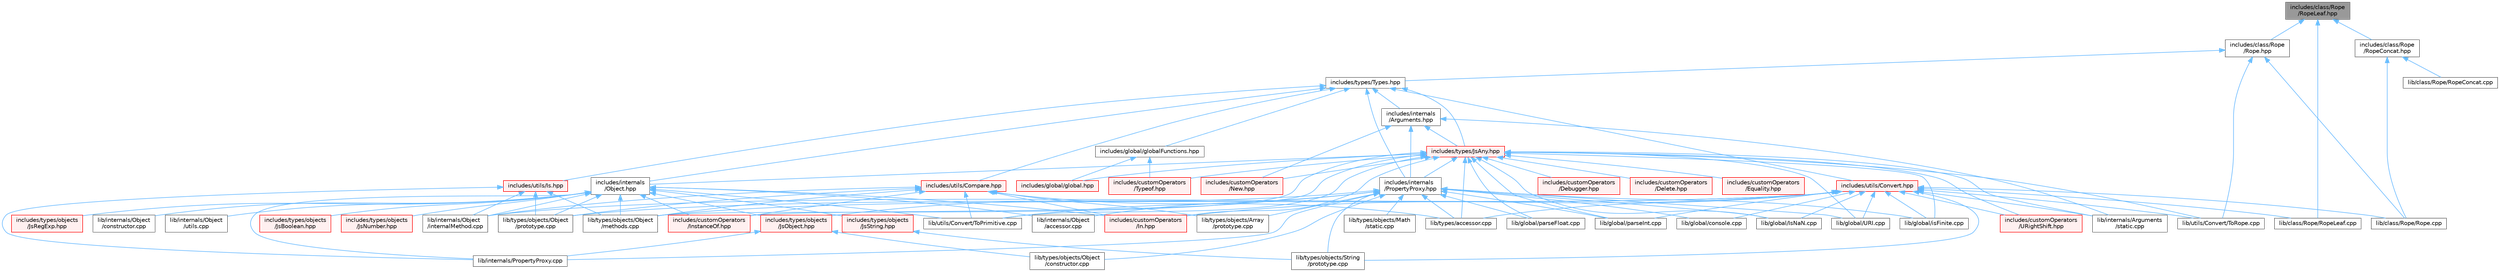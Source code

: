 digraph "includes/class/Rope/RopeLeaf.hpp"
{
 // LATEX_PDF_SIZE
  bgcolor="transparent";
  edge [fontname=Helvetica,fontsize=10,labelfontname=Helvetica,labelfontsize=10];
  node [fontname=Helvetica,fontsize=10,shape=box,height=0.2,width=0.4];
  Node1 [id="Node000001",label="includes/class/Rope\l/RopeLeaf.hpp",height=0.2,width=0.4,color="gray40", fillcolor="grey60", style="filled", fontcolor="black",tooltip=" "];
  Node1 -> Node2 [id="edge1_Node000001_Node000002",dir="back",color="steelblue1",style="solid",tooltip=" "];
  Node2 [id="Node000002",label="includes/class/Rope\l/Rope.hpp",height=0.2,width=0.4,color="grey40", fillcolor="white", style="filled",URL="$Rope_8hpp.html",tooltip=" "];
  Node2 -> Node3 [id="edge2_Node000002_Node000003",dir="back",color="steelblue1",style="solid",tooltip=" "];
  Node3 [id="Node000003",label="includes/types/Types.hpp",height=0.2,width=0.4,color="grey40", fillcolor="white", style="filled",URL="$Types_8hpp.html",tooltip=" "];
  Node3 -> Node4 [id="edge3_Node000003_Node000004",dir="back",color="steelblue1",style="solid",tooltip=" "];
  Node4 [id="Node000004",label="includes/global/globalFunctions.hpp",height=0.2,width=0.4,color="grey40", fillcolor="white", style="filled",URL="$globalFunctions_8hpp.html",tooltip=" "];
  Node4 -> Node5 [id="edge4_Node000004_Node000005",dir="back",color="steelblue1",style="solid",tooltip=" "];
  Node5 [id="Node000005",label="includes/customOperators\l/Typeof.hpp",height=0.2,width=0.4,color="red", fillcolor="#FFF0F0", style="filled",URL="$Typeof_8hpp.html",tooltip=" "];
  Node4 -> Node7 [id="edge5_Node000004_Node000007",dir="back",color="steelblue1",style="solid",tooltip=" "];
  Node7 [id="Node000007",label="includes/global/global.hpp",height=0.2,width=0.4,color="red", fillcolor="#FFF0F0", style="filled",URL="$global_8hpp.html",tooltip=" "];
  Node3 -> Node10 [id="edge6_Node000003_Node000010",dir="back",color="steelblue1",style="solid",tooltip=" "];
  Node10 [id="Node000010",label="includes/internals\l/Arguments.hpp",height=0.2,width=0.4,color="grey40", fillcolor="white", style="filled",URL="$Arguments_8hpp.html",tooltip=" "];
  Node10 -> Node11 [id="edge7_Node000010_Node000011",dir="back",color="steelblue1",style="solid",tooltip=" "];
  Node11 [id="Node000011",label="includes/customOperators\l/New.hpp",height=0.2,width=0.4,color="red", fillcolor="#FFF0F0", style="filled",URL="$New_8hpp.html",tooltip=" "];
  Node10 -> Node12 [id="edge8_Node000010_Node000012",dir="back",color="steelblue1",style="solid",tooltip=" "];
  Node12 [id="Node000012",label="includes/internals\l/PropertyProxy.hpp",height=0.2,width=0.4,color="grey40", fillcolor="white", style="filled",URL="$PropertyProxy_8hpp.html",tooltip=" "];
  Node12 -> Node13 [id="edge9_Node000012_Node000013",dir="back",color="steelblue1",style="solid",tooltip=" "];
  Node13 [id="Node000013",label="includes/types/objects\l/JsObject.hpp",height=0.2,width=0.4,color="red", fillcolor="#FFF0F0", style="filled",URL="$JsObject_8hpp.html",tooltip=" "];
  Node13 -> Node42 [id="edge10_Node000013_Node000042",dir="back",color="steelblue1",style="solid",tooltip=" "];
  Node42 [id="Node000042",label="lib/internals/PropertyProxy.cpp",height=0.2,width=0.4,color="grey40", fillcolor="white", style="filled",URL="$PropertyProxy_8cpp.html",tooltip=" "];
  Node13 -> Node29 [id="edge11_Node000013_Node000029",dir="back",color="steelblue1",style="solid",tooltip=" "];
  Node29 [id="Node000029",label="lib/types/objects/Object\l/constructor.cpp",height=0.2,width=0.4,color="grey40", fillcolor="white", style="filled",URL="$types_2objects_2Object_2constructor_8cpp.html",tooltip=" "];
  Node12 -> Node50 [id="edge12_Node000012_Node000050",dir="back",color="steelblue1",style="solid",tooltip=" "];
  Node50 [id="Node000050",label="lib/global/IsNaN.cpp",height=0.2,width=0.4,color="grey40", fillcolor="white", style="filled",URL="$IsNaN_8cpp.html",tooltip=" "];
  Node12 -> Node51 [id="edge13_Node000012_Node000051",dir="back",color="steelblue1",style="solid",tooltip=" "];
  Node51 [id="Node000051",label="lib/global/URI.cpp",height=0.2,width=0.4,color="grey40", fillcolor="white", style="filled",URL="$URI_8cpp.html",tooltip=" "];
  Node12 -> Node52 [id="edge14_Node000012_Node000052",dir="back",color="steelblue1",style="solid",tooltip=" "];
  Node52 [id="Node000052",label="lib/global/console.cpp",height=0.2,width=0.4,color="grey40", fillcolor="white", style="filled",URL="$console_8cpp.html",tooltip=" "];
  Node12 -> Node53 [id="edge15_Node000012_Node000053",dir="back",color="steelblue1",style="solid",tooltip=" "];
  Node53 [id="Node000053",label="lib/global/isFinite.cpp",height=0.2,width=0.4,color="grey40", fillcolor="white", style="filled",URL="$isFinite_8cpp.html",tooltip=" "];
  Node12 -> Node54 [id="edge16_Node000012_Node000054",dir="back",color="steelblue1",style="solid",tooltip=" "];
  Node54 [id="Node000054",label="lib/global/parseFloat.cpp",height=0.2,width=0.4,color="grey40", fillcolor="white", style="filled",URL="$parseFloat_8cpp.html",tooltip=" "];
  Node12 -> Node55 [id="edge17_Node000012_Node000055",dir="back",color="steelblue1",style="solid",tooltip=" "];
  Node55 [id="Node000055",label="lib/global/parseInt.cpp",height=0.2,width=0.4,color="grey40", fillcolor="white", style="filled",URL="$parseInt_8cpp.html",tooltip=" "];
  Node12 -> Node56 [id="edge18_Node000012_Node000056",dir="back",color="steelblue1",style="solid",tooltip=" "];
  Node56 [id="Node000056",label="lib/internals/Object\l/accessor.cpp",height=0.2,width=0.4,color="grey40", fillcolor="white", style="filled",URL="$internals_2Object_2accessor_8cpp.html",tooltip=" "];
  Node12 -> Node42 [id="edge19_Node000012_Node000042",dir="back",color="steelblue1",style="solid",tooltip=" "];
  Node12 -> Node21 [id="edge20_Node000012_Node000021",dir="back",color="steelblue1",style="solid",tooltip=" "];
  Node21 [id="Node000021",label="lib/types/accessor.cpp",height=0.2,width=0.4,color="grey40", fillcolor="white", style="filled",URL="$types_2accessor_8cpp.html",tooltip=" "];
  Node12 -> Node40 [id="edge21_Node000012_Node000040",dir="back",color="steelblue1",style="solid",tooltip=" "];
  Node40 [id="Node000040",label="lib/types/objects/Array\l/prototype.cpp",height=0.2,width=0.4,color="grey40", fillcolor="white", style="filled",URL="$Array_2prototype_8cpp.html",tooltip=" "];
  Node12 -> Node57 [id="edge22_Node000012_Node000057",dir="back",color="steelblue1",style="solid",tooltip=" "];
  Node57 [id="Node000057",label="lib/types/objects/Math\l/static.cpp",height=0.2,width=0.4,color="grey40", fillcolor="white", style="filled",URL="$types_2objects_2Math_2static_8cpp.html",tooltip=" "];
  Node12 -> Node29 [id="edge23_Node000012_Node000029",dir="back",color="steelblue1",style="solid",tooltip=" "];
  Node12 -> Node58 [id="edge24_Node000012_Node000058",dir="back",color="steelblue1",style="solid",tooltip=" "];
  Node58 [id="Node000058",label="lib/types/objects/String\l/prototype.cpp",height=0.2,width=0.4,color="grey40", fillcolor="white", style="filled",URL="$String_2prototype_8cpp.html",tooltip=" "];
  Node12 -> Node59 [id="edge25_Node000012_Node000059",dir="back",color="steelblue1",style="solid",tooltip=" "];
  Node59 [id="Node000059",label="lib/utils/Convert/ToPrimitive.cpp",height=0.2,width=0.4,color="grey40", fillcolor="white", style="filled",URL="$ToPrimitive_8cpp.html",tooltip=" "];
  Node10 -> Node60 [id="edge26_Node000010_Node000060",dir="back",color="steelblue1",style="solid",tooltip=" "];
  Node60 [id="Node000060",label="includes/types/JsAny.hpp",height=0.2,width=0.4,color="red", fillcolor="#FFF0F0", style="filled",URL="$JsAny_8hpp.html",tooltip=" "];
  Node60 -> Node61 [id="edge27_Node000060_Node000061",dir="back",color="steelblue1",style="solid",tooltip=" "];
  Node61 [id="Node000061",label="includes/customOperators\l/Debugger.hpp",height=0.2,width=0.4,color="red", fillcolor="#FFF0F0", style="filled",URL="$Debugger_8hpp.html",tooltip=" "];
  Node60 -> Node62 [id="edge28_Node000060_Node000062",dir="back",color="steelblue1",style="solid",tooltip=" "];
  Node62 [id="Node000062",label="includes/customOperators\l/Delete.hpp",height=0.2,width=0.4,color="red", fillcolor="#FFF0F0", style="filled",URL="$Delete_8hpp.html",tooltip=" "];
  Node60 -> Node63 [id="edge29_Node000060_Node000063",dir="back",color="steelblue1",style="solid",tooltip=" "];
  Node63 [id="Node000063",label="includes/customOperators\l/Equality.hpp",height=0.2,width=0.4,color="red", fillcolor="#FFF0F0", style="filled",URL="$Equality_8hpp.html",tooltip=" "];
  Node60 -> Node64 [id="edge30_Node000060_Node000064",dir="back",color="steelblue1",style="solid",tooltip=" "];
  Node64 [id="Node000064",label="includes/customOperators\l/In.hpp",height=0.2,width=0.4,color="red", fillcolor="#FFF0F0", style="filled",URL="$In_8hpp.html",tooltip=" "];
  Node60 -> Node65 [id="edge31_Node000060_Node000065",dir="back",color="steelblue1",style="solid",tooltip=" "];
  Node65 [id="Node000065",label="includes/customOperators\l/InstanceOf.hpp",height=0.2,width=0.4,color="red", fillcolor="#FFF0F0", style="filled",URL="$InstanceOf_8hpp.html",tooltip=" "];
  Node60 -> Node11 [id="edge32_Node000060_Node000011",dir="back",color="steelblue1",style="solid",tooltip=" "];
  Node60 -> Node5 [id="edge33_Node000060_Node000005",dir="back",color="steelblue1",style="solid",tooltip=" "];
  Node60 -> Node66 [id="edge34_Node000060_Node000066",dir="back",color="steelblue1",style="solid",tooltip=" "];
  Node66 [id="Node000066",label="includes/customOperators\l/URightShift.hpp",height=0.2,width=0.4,color="red", fillcolor="#FFF0F0", style="filled",URL="$URightShift_8hpp.html",tooltip=" "];
  Node60 -> Node7 [id="edge35_Node000060_Node000007",dir="back",color="steelblue1",style="solid",tooltip=" "];
  Node60 -> Node117 [id="edge36_Node000060_Node000117",dir="back",color="steelblue1",style="solid",tooltip=" "];
  Node117 [id="Node000117",label="includes/internals\l/Object.hpp",height=0.2,width=0.4,color="grey40", fillcolor="white", style="filled",URL="$Object_8hpp.html",tooltip=" "];
  Node117 -> Node64 [id="edge37_Node000117_Node000064",dir="back",color="steelblue1",style="solid",tooltip=" "];
  Node117 -> Node65 [id="edge38_Node000117_Node000065",dir="back",color="steelblue1",style="solid",tooltip=" "];
  Node117 -> Node118 [id="edge39_Node000117_Node000118",dir="back",color="steelblue1",style="solid",tooltip=" "];
  Node118 [id="Node000118",label="includes/types/objects\l/JsBoolean.hpp",height=0.2,width=0.4,color="red", fillcolor="#FFF0F0", style="filled",URL="$JsBoolean_8hpp.html",tooltip=" "];
  Node117 -> Node119 [id="edge40_Node000117_Node000119",dir="back",color="steelblue1",style="solid",tooltip=" "];
  Node119 [id="Node000119",label="includes/types/objects\l/JsNumber.hpp",height=0.2,width=0.4,color="red", fillcolor="#FFF0F0", style="filled",URL="$JsNumber_8hpp.html",tooltip=" "];
  Node117 -> Node13 [id="edge41_Node000117_Node000013",dir="back",color="steelblue1",style="solid",tooltip=" "];
  Node117 -> Node73 [id="edge42_Node000117_Node000073",dir="back",color="steelblue1",style="solid",tooltip=" "];
  Node73 [id="Node000073",label="includes/types/objects\l/JsRegExp.hpp",height=0.2,width=0.4,color="red", fillcolor="#FFF0F0", style="filled",URL="$JsRegExp_8hpp.html",tooltip=" "];
  Node117 -> Node74 [id="edge43_Node000117_Node000074",dir="back",color="steelblue1",style="solid",tooltip=" "];
  Node74 [id="Node000074",label="includes/types/objects\l/JsString.hpp",height=0.2,width=0.4,color="red", fillcolor="#FFF0F0", style="filled",URL="$JsString_8hpp.html",tooltip=" "];
  Node74 -> Node58 [id="edge44_Node000074_Node000058",dir="back",color="steelblue1",style="solid",tooltip=" "];
  Node117 -> Node56 [id="edge45_Node000117_Node000056",dir="back",color="steelblue1",style="solid",tooltip=" "];
  Node117 -> Node116 [id="edge46_Node000117_Node000116",dir="back",color="steelblue1",style="solid",tooltip=" "];
  Node116 [id="Node000116",label="lib/internals/Object\l/constructor.cpp",height=0.2,width=0.4,color="grey40", fillcolor="white", style="filled",URL="$internals_2Object_2constructor_8cpp.html",tooltip=" "];
  Node117 -> Node77 [id="edge47_Node000117_Node000077",dir="back",color="steelblue1",style="solid",tooltip=" "];
  Node77 [id="Node000077",label="lib/internals/Object\l/internalMethod.cpp",height=0.2,width=0.4,color="grey40", fillcolor="white", style="filled",URL="$internals_2Object_2internalMethod_8cpp.html",tooltip=" "];
  Node117 -> Node120 [id="edge48_Node000117_Node000120",dir="back",color="steelblue1",style="solid",tooltip=" "];
  Node120 [id="Node000120",label="lib/internals/Object\l/utils.cpp",height=0.2,width=0.4,color="grey40", fillcolor="white", style="filled",URL="$utils_8cpp.html",tooltip=" "];
  Node117 -> Node42 [id="edge49_Node000117_Node000042",dir="back",color="steelblue1",style="solid",tooltip=" "];
  Node117 -> Node30 [id="edge50_Node000117_Node000030",dir="back",color="steelblue1",style="solid",tooltip=" "];
  Node30 [id="Node000030",label="lib/types/objects/Object\l/methods.cpp",height=0.2,width=0.4,color="grey40", fillcolor="white", style="filled",URL="$Object_2methods_8cpp.html",tooltip=" "];
  Node117 -> Node31 [id="edge51_Node000117_Node000031",dir="back",color="steelblue1",style="solid",tooltip=" "];
  Node31 [id="Node000031",label="lib/types/objects/Object\l/prototype.cpp",height=0.2,width=0.4,color="grey40", fillcolor="white", style="filled",URL="$Object_2prototype_8cpp.html",tooltip=" "];
  Node117 -> Node59 [id="edge52_Node000117_Node000059",dir="back",color="steelblue1",style="solid",tooltip=" "];
  Node60 -> Node12 [id="edge53_Node000060_Node000012",dir="back",color="steelblue1",style="solid",tooltip=" "];
  Node60 -> Node50 [id="edge54_Node000060_Node000050",dir="back",color="steelblue1",style="solid",tooltip=" "];
  Node60 -> Node51 [id="edge55_Node000060_Node000051",dir="back",color="steelblue1",style="solid",tooltip=" "];
  Node60 -> Node53 [id="edge56_Node000060_Node000053",dir="back",color="steelblue1",style="solid",tooltip=" "];
  Node60 -> Node54 [id="edge57_Node000060_Node000054",dir="back",color="steelblue1",style="solid",tooltip=" "];
  Node60 -> Node55 [id="edge58_Node000060_Node000055",dir="back",color="steelblue1",style="solid",tooltip=" "];
  Node60 -> Node20 [id="edge59_Node000060_Node000020",dir="back",color="steelblue1",style="solid",tooltip=" "];
  Node20 [id="Node000020",label="lib/internals/Arguments\l/static.cpp",height=0.2,width=0.4,color="grey40", fillcolor="white", style="filled",URL="$internals_2Arguments_2static_8cpp.html",tooltip=" "];
  Node60 -> Node21 [id="edge60_Node000060_Node000021",dir="back",color="steelblue1",style="solid",tooltip=" "];
  Node60 -> Node30 [id="edge61_Node000060_Node000030",dir="back",color="steelblue1",style="solid",tooltip=" "];
  Node60 -> Node59 [id="edge62_Node000060_Node000059",dir="back",color="steelblue1",style="solid",tooltip=" "];
  Node60 -> Node111 [id="edge63_Node000060_Node000111",dir="back",color="steelblue1",style="solid",tooltip=" "];
  Node111 [id="Node000111",label="lib/utils/Convert/ToRope.cpp",height=0.2,width=0.4,color="grey40", fillcolor="white", style="filled",URL="$ToRope_8cpp.html",tooltip=" "];
  Node10 -> Node20 [id="edge64_Node000010_Node000020",dir="back",color="steelblue1",style="solid",tooltip=" "];
  Node3 -> Node117 [id="edge65_Node000003_Node000117",dir="back",color="steelblue1",style="solid",tooltip=" "];
  Node3 -> Node12 [id="edge66_Node000003_Node000012",dir="back",color="steelblue1",style="solid",tooltip=" "];
  Node3 -> Node60 [id="edge67_Node000003_Node000060",dir="back",color="steelblue1",style="solid",tooltip=" "];
  Node3 -> Node76 [id="edge68_Node000003_Node000076",dir="back",color="steelblue1",style="solid",tooltip=" "];
  Node76 [id="Node000076",label="includes/utils/Compare.hpp",height=0.2,width=0.4,color="red", fillcolor="#FFF0F0", style="filled",URL="$Compare_8hpp.html",tooltip=" "];
  Node76 -> Node64 [id="edge69_Node000076_Node000064",dir="back",color="steelblue1",style="solid",tooltip=" "];
  Node76 -> Node65 [id="edge70_Node000076_Node000065",dir="back",color="steelblue1",style="solid",tooltip=" "];
  Node76 -> Node77 [id="edge71_Node000076_Node000077",dir="back",color="steelblue1",style="solid",tooltip=" "];
  Node76 -> Node21 [id="edge72_Node000076_Node000021",dir="back",color="steelblue1",style="solid",tooltip=" "];
  Node76 -> Node40 [id="edge73_Node000076_Node000040",dir="back",color="steelblue1",style="solid",tooltip=" "];
  Node76 -> Node30 [id="edge74_Node000076_Node000030",dir="back",color="steelblue1",style="solid",tooltip=" "];
  Node76 -> Node31 [id="edge75_Node000076_Node000031",dir="back",color="steelblue1",style="solid",tooltip=" "];
  Node76 -> Node59 [id="edge76_Node000076_Node000059",dir="back",color="steelblue1",style="solid",tooltip=" "];
  Node3 -> Node78 [id="edge77_Node000003_Node000078",dir="back",color="steelblue1",style="solid",tooltip=" "];
  Node78 [id="Node000078",label="includes/utils/Convert.hpp",height=0.2,width=0.4,color="red", fillcolor="#FFF0F0", style="filled",URL="$Convert_8hpp.html",tooltip=" "];
  Node78 -> Node64 [id="edge78_Node000078_Node000064",dir="back",color="steelblue1",style="solid",tooltip=" "];
  Node78 -> Node66 [id="edge79_Node000078_Node000066",dir="back",color="steelblue1",style="solid",tooltip=" "];
  Node78 -> Node80 [id="edge80_Node000078_Node000080",dir="back",color="steelblue1",style="solid",tooltip=" "];
  Node80 [id="Node000080",label="lib/class/Rope/Rope.cpp",height=0.2,width=0.4,color="grey40", fillcolor="white", style="filled",URL="$Rope_8cpp.html",tooltip=" "];
  Node78 -> Node81 [id="edge81_Node000078_Node000081",dir="back",color="steelblue1",style="solid",tooltip=" "];
  Node81 [id="Node000081",label="lib/class/Rope/RopeLeaf.cpp",height=0.2,width=0.4,color="grey40", fillcolor="white", style="filled",URL="$RopeLeaf_8cpp.html",tooltip=" "];
  Node78 -> Node50 [id="edge82_Node000078_Node000050",dir="back",color="steelblue1",style="solid",tooltip=" "];
  Node78 -> Node51 [id="edge83_Node000078_Node000051",dir="back",color="steelblue1",style="solid",tooltip=" "];
  Node78 -> Node52 [id="edge84_Node000078_Node000052",dir="back",color="steelblue1",style="solid",tooltip=" "];
  Node78 -> Node53 [id="edge85_Node000078_Node000053",dir="back",color="steelblue1",style="solid",tooltip=" "];
  Node78 -> Node55 [id="edge86_Node000078_Node000055",dir="back",color="steelblue1",style="solid",tooltip=" "];
  Node78 -> Node20 [id="edge87_Node000078_Node000020",dir="back",color="steelblue1",style="solid",tooltip=" "];
  Node78 -> Node77 [id="edge88_Node000078_Node000077",dir="back",color="steelblue1",style="solid",tooltip=" "];
  Node78 -> Node21 [id="edge89_Node000078_Node000021",dir="back",color="steelblue1",style="solid",tooltip=" "];
  Node78 -> Node30 [id="edge90_Node000078_Node000030",dir="back",color="steelblue1",style="solid",tooltip=" "];
  Node78 -> Node31 [id="edge91_Node000078_Node000031",dir="back",color="steelblue1",style="solid",tooltip=" "];
  Node78 -> Node58 [id="edge92_Node000078_Node000058",dir="back",color="steelblue1",style="solid",tooltip=" "];
  Node78 -> Node111 [id="edge93_Node000078_Node000111",dir="back",color="steelblue1",style="solid",tooltip=" "];
  Node3 -> Node115 [id="edge94_Node000003_Node000115",dir="back",color="steelblue1",style="solid",tooltip=" "];
  Node115 [id="Node000115",label="includes/utils/Is.hpp",height=0.2,width=0.4,color="red", fillcolor="#FFF0F0", style="filled",URL="$Is_8hpp.html",tooltip=" "];
  Node115 -> Node77 [id="edge95_Node000115_Node000077",dir="back",color="steelblue1",style="solid",tooltip=" "];
  Node115 -> Node42 [id="edge96_Node000115_Node000042",dir="back",color="steelblue1",style="solid",tooltip=" "];
  Node115 -> Node30 [id="edge97_Node000115_Node000030",dir="back",color="steelblue1",style="solid",tooltip=" "];
  Node115 -> Node31 [id="edge98_Node000115_Node000031",dir="back",color="steelblue1",style="solid",tooltip=" "];
  Node2 -> Node80 [id="edge99_Node000002_Node000080",dir="back",color="steelblue1",style="solid",tooltip=" "];
  Node2 -> Node111 [id="edge100_Node000002_Node000111",dir="back",color="steelblue1",style="solid",tooltip=" "];
  Node1 -> Node123 [id="edge101_Node000001_Node000123",dir="back",color="steelblue1",style="solid",tooltip=" "];
  Node123 [id="Node000123",label="includes/class/Rope\l/RopeConcat.hpp",height=0.2,width=0.4,color="grey40", fillcolor="white", style="filled",URL="$RopeConcat_8hpp.html",tooltip=" "];
  Node123 -> Node80 [id="edge102_Node000123_Node000080",dir="back",color="steelblue1",style="solid",tooltip=" "];
  Node123 -> Node124 [id="edge103_Node000123_Node000124",dir="back",color="steelblue1",style="solid",tooltip=" "];
  Node124 [id="Node000124",label="lib/class/Rope/RopeConcat.cpp",height=0.2,width=0.4,color="grey40", fillcolor="white", style="filled",URL="$RopeConcat_8cpp.html",tooltip=" "];
  Node1 -> Node81 [id="edge104_Node000001_Node000081",dir="back",color="steelblue1",style="solid",tooltip=" "];
}
